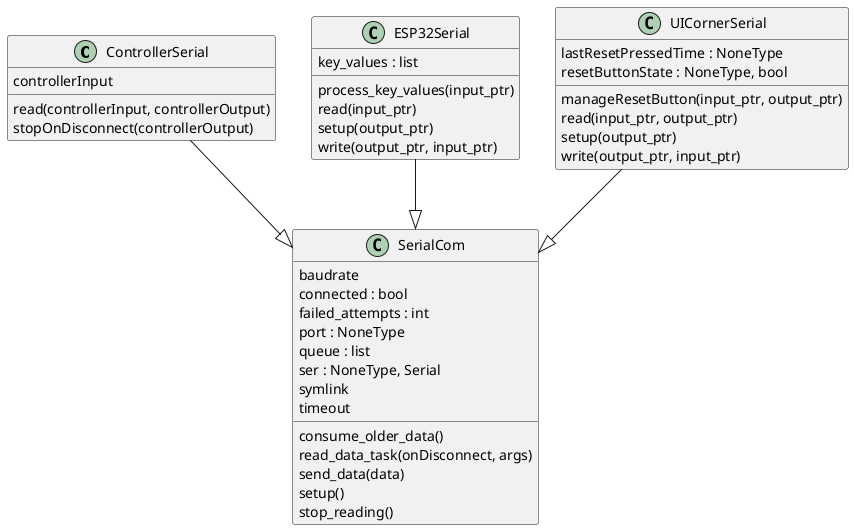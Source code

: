@startuml classes_pingpy_serialHard
set namespaceSeparator none
class "ControllerSerial" as pingpy.serialHard.controller.ControllerSerial {
  controllerInput
  read(controllerInput, controllerOutput)
  stopOnDisconnect(controllerOutput)
}
class "ESP32Serial" as pingpy.serialHard.ESP32.ESP32Serial {
  key_values : list
  process_key_values(input_ptr)
  read(input_ptr)
  setup(output_ptr)
  write(output_ptr, input_ptr)
}
class "SerialCom" as pingpy.serialHard.serialCom.SerialCom {
  baudrate
  connected : bool
  failed_attempts : int
  port : NoneType
  queue : list
  ser : NoneType, Serial
  symlink
  timeout
  consume_older_data()
  read_data_task(onDisconnect, args)
  send_data(data)
  setup()
  stop_reading()
}
class "UICornerSerial" as pingpy.serialHard.UICorner.UICornerSerial {
  lastResetPressedTime : NoneType
  resetButtonState : NoneType, bool
  manageResetButton(input_ptr, output_ptr)
  read(input_ptr, output_ptr)
  setup(output_ptr)
  write(output_ptr, input_ptr)
}
pingpy.serialHard.ESP32.ESP32Serial --|> pingpy.serialHard.serialCom.SerialCom
pingpy.serialHard.UICorner.UICornerSerial --|> pingpy.serialHard.serialCom.SerialCom
pingpy.serialHard.controller.ControllerSerial --|> pingpy.serialHard.serialCom.SerialCom
@enduml
